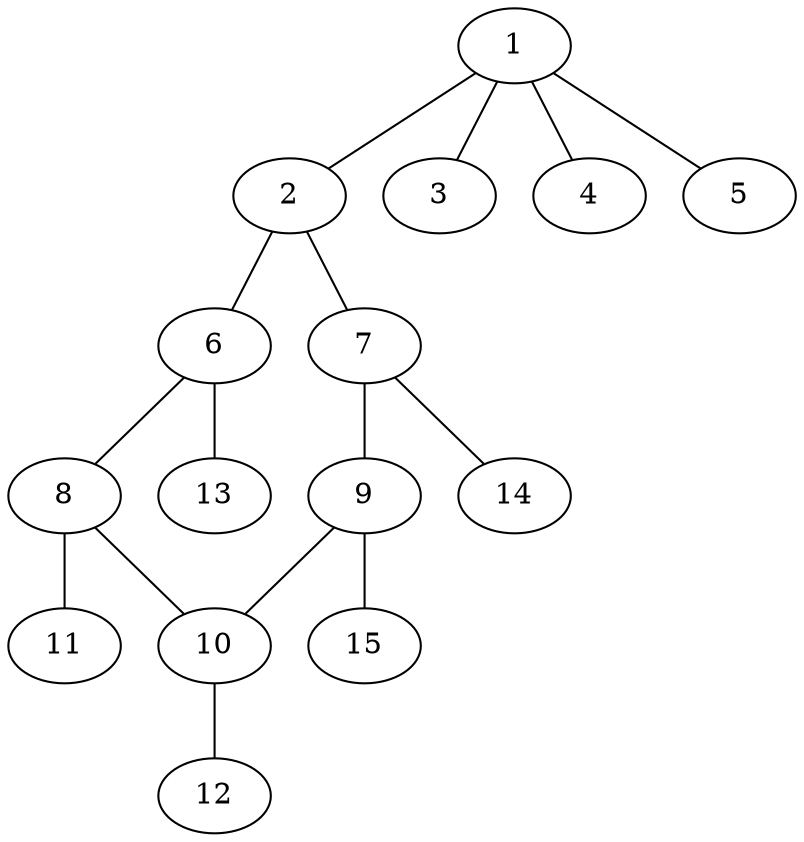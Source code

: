 graph molecule_1182 {
	1	 [chem=C];
	2	 [chem=C];
	1 -- 2	 [valence=1];
	3	 [chem=Cl];
	1 -- 3	 [valence=1];
	4	 [chem=Cl];
	1 -- 4	 [valence=1];
	5	 [chem=Cl];
	1 -- 5	 [valence=1];
	6	 [chem=C];
	2 -- 6	 [valence=2];
	7	 [chem=C];
	2 -- 7	 [valence=1];
	8	 [chem=C];
	6 -- 8	 [valence=1];
	13	 [chem=H];
	6 -- 13	 [valence=1];
	9	 [chem=C];
	7 -- 9	 [valence=2];
	14	 [chem=H];
	7 -- 14	 [valence=1];
	10	 [chem=C];
	8 -- 10	 [valence=2];
	11	 [chem=Cl];
	8 -- 11	 [valence=1];
	9 -- 10	 [valence=1];
	15	 [chem=H];
	9 -- 15	 [valence=1];
	12	 [chem=Cl];
	10 -- 12	 [valence=1];
}
